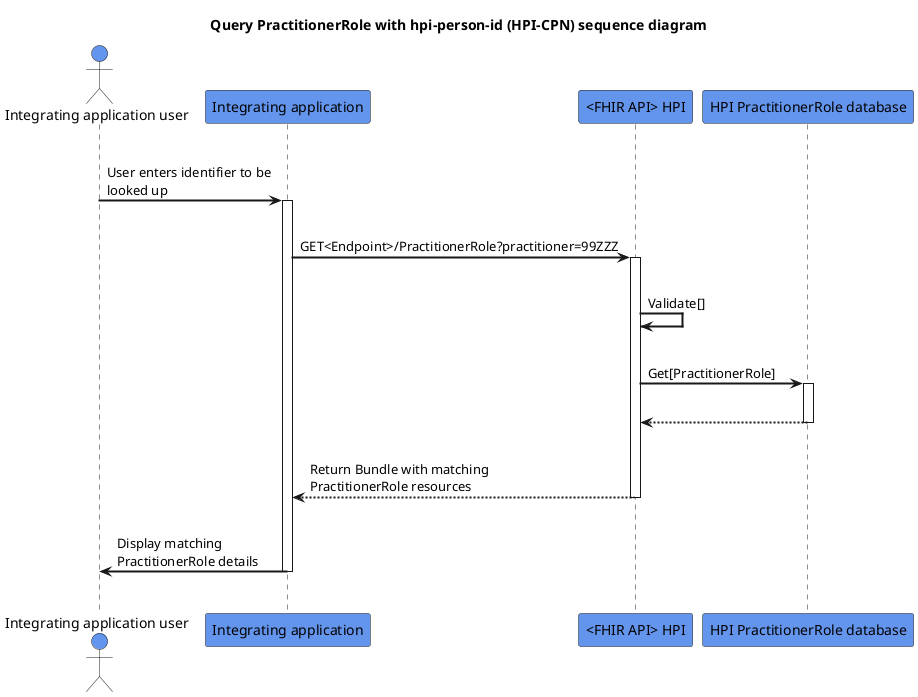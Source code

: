 @startuml
skinparam sequenceArrowThickness 2
skinparam roundcorner 5
skinparam maxmessagesize 180
skinparam sequenceParticipant bold
title Query PractitionerRole with hpi-person-id (HPI-CPN) sequence diagram
actor "Integrating application user" as User #CornflowerBlue
participant "Integrating application" as A #CornflowerBlue
participant "<FHIR API> HPI" as B #CornflowerBlue
participant "HPI PractitionerRole database" as C #CornflowerBlue
|||
User -> A: User enters identifier to be looked up
activate A
|||
A -> B: GET<Endpoint>/PractitionerRole?practitioner=99ZZZ
activate B
|||
B -> B: Validate[]
|||
B -> C: Get[PractitionerRole]
activate C
|||
C -[dashed]-> B:  
deactivate C
|||
B -[dashed]-> A:Return Bundle with matching PractitionerRole resources
deactivate B
|||
A -> User: Display matching PractitionerRole details
deactivate A
|||
@enduml
